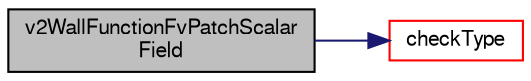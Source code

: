digraph "v2WallFunctionFvPatchScalarField"
{
  bgcolor="transparent";
  edge [fontname="FreeSans",fontsize="10",labelfontname="FreeSans",labelfontsize="10"];
  node [fontname="FreeSans",fontsize="10",shape=record];
  rankdir="LR";
  Node205 [label="v2WallFunctionFvPatchScalar\lField",height=0.2,width=0.4,color="black", fillcolor="grey75", style="filled", fontcolor="black"];
  Node205 -> Node206 [color="midnightblue",fontsize="10",style="solid",fontname="FreeSans"];
  Node206 [label="checkType",height=0.2,width=0.4,color="red",URL="$a30730.html#ad72f1118ee25d5a9fcb73f4c5d8ea9d0",tooltip="Check the type of the patch. "];
}
